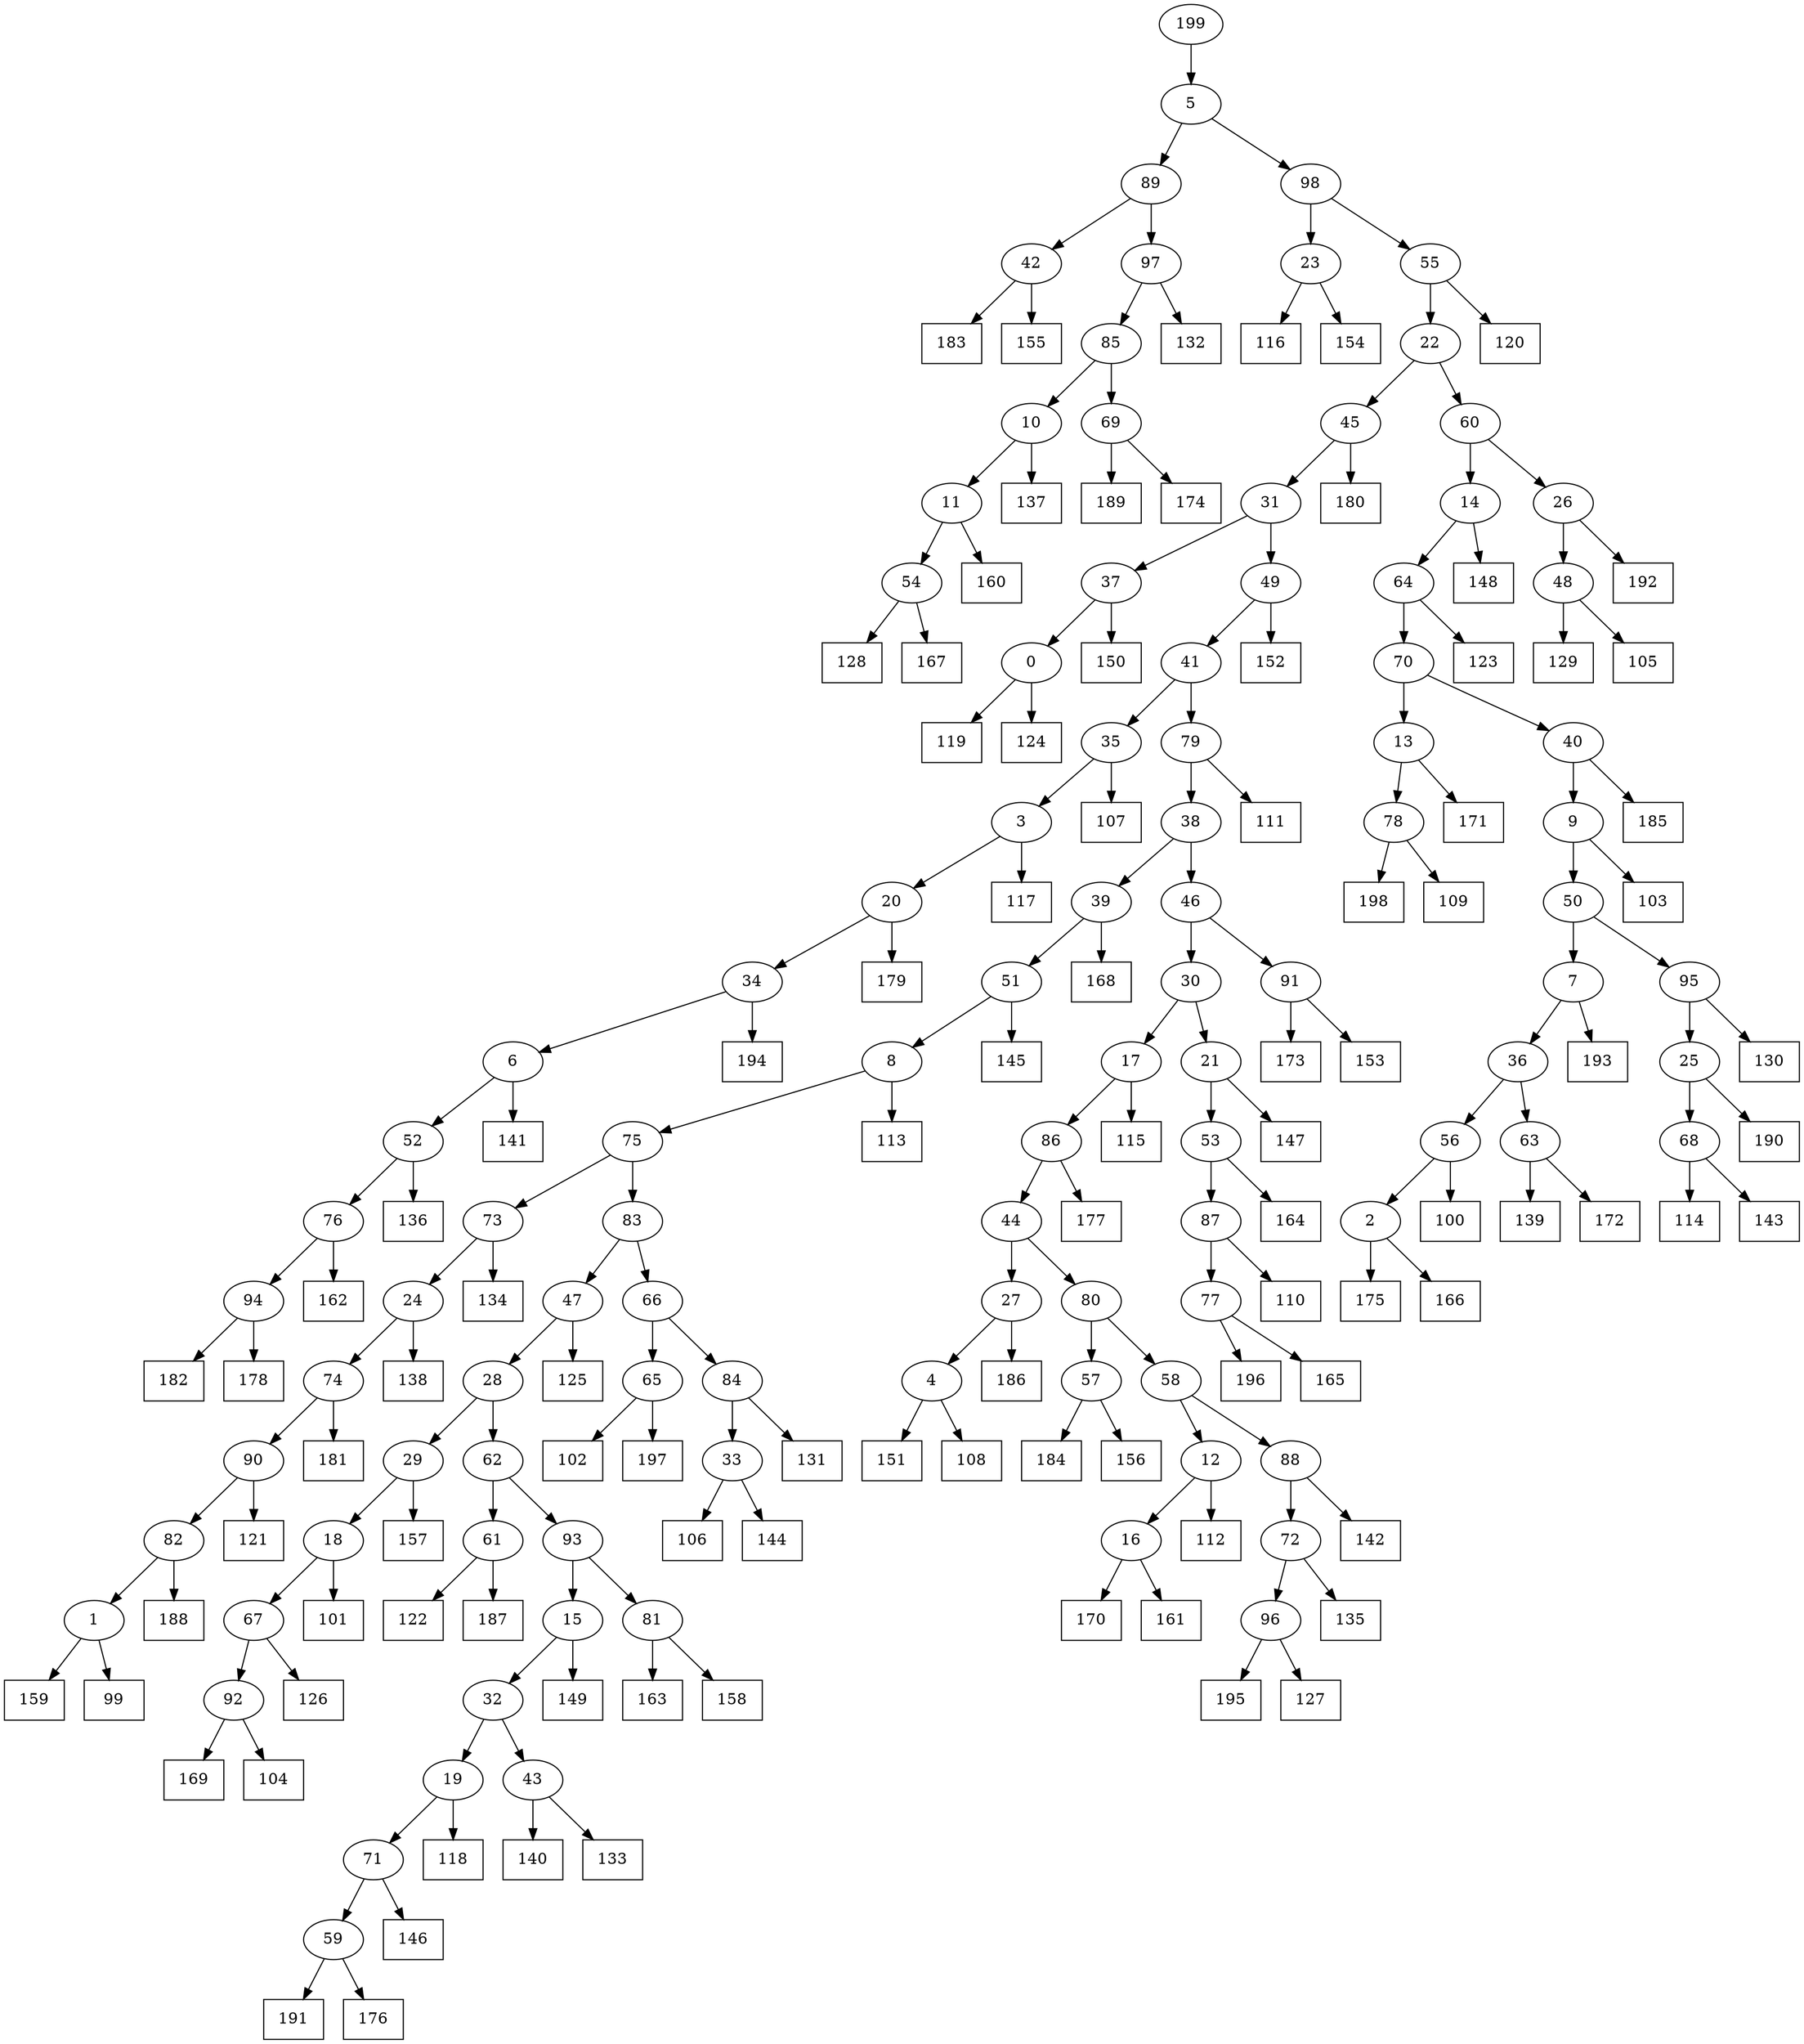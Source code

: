 digraph G {
0[label="0"];
1[label="1"];
2[label="2"];
3[label="3"];
4[label="4"];
5[label="5"];
6[label="6"];
7[label="7"];
8[label="8"];
9[label="9"];
10[label="10"];
11[label="11"];
12[label="12"];
13[label="13"];
14[label="14"];
15[label="15"];
16[label="16"];
17[label="17"];
18[label="18"];
19[label="19"];
20[label="20"];
21[label="21"];
22[label="22"];
23[label="23"];
24[label="24"];
25[label="25"];
26[label="26"];
27[label="27"];
28[label="28"];
29[label="29"];
30[label="30"];
31[label="31"];
32[label="32"];
33[label="33"];
34[label="34"];
35[label="35"];
36[label="36"];
37[label="37"];
38[label="38"];
39[label="39"];
40[label="40"];
41[label="41"];
42[label="42"];
43[label="43"];
44[label="44"];
45[label="45"];
46[label="46"];
47[label="47"];
48[label="48"];
49[label="49"];
50[label="50"];
51[label="51"];
52[label="52"];
53[label="53"];
54[label="54"];
55[label="55"];
56[label="56"];
57[label="57"];
58[label="58"];
59[label="59"];
60[label="60"];
61[label="61"];
62[label="62"];
63[label="63"];
64[label="64"];
65[label="65"];
66[label="66"];
67[label="67"];
68[label="68"];
69[label="69"];
70[label="70"];
71[label="71"];
72[label="72"];
73[label="73"];
74[label="74"];
75[label="75"];
76[label="76"];
77[label="77"];
78[label="78"];
79[label="79"];
80[label="80"];
81[label="81"];
82[label="82"];
83[label="83"];
84[label="84"];
85[label="85"];
86[label="86"];
87[label="87"];
88[label="88"];
89[label="89"];
90[label="90"];
91[label="91"];
92[label="92"];
93[label="93"];
94[label="94"];
95[label="95"];
96[label="96"];
97[label="97"];
98[label="98"];
99[shape=box,label="131"];
100[shape=box,label="173"];
101[shape=box,label="106"];
102[shape=box,label="183"];
103[shape=box,label="132"];
104[shape=box,label="139"];
105[shape=box,label="182"];
106[shape=box,label="188"];
107[shape=box,label="198"];
108[shape=box,label="140"];
109[shape=box,label="170"];
110[shape=box,label="116"];
111[shape=box,label="119"];
112[shape=box,label="159"];
113[shape=box,label="120"];
114[shape=box,label="195"];
115[shape=box,label="110"];
116[shape=box,label="114"];
117[shape=box,label="147"];
118[shape=box,label="111"];
119[shape=box,label="185"];
120[shape=box,label="163"];
121[shape=box,label="122"];
122[shape=box,label="162"];
123[shape=box,label="146"];
124[shape=box,label="154"];
125[shape=box,label="155"];
126[shape=box,label="100"];
127[shape=box,label="112"];
128[shape=box,label="191"];
129[shape=box,label="109"];
130[shape=box,label="157"];
131[shape=box,label="194"];
132[shape=box,label="141"];
133[shape=box,label="142"];
134[shape=box,label="136"];
135[shape=box,label="150"];
136[shape=box,label="129"];
137[shape=box,label="184"];
138[shape=box,label="161"];
139[shape=box,label="156"];
140[shape=box,label="102"];
141[shape=box,label="115"];
142[shape=box,label="149"];
143[shape=box,label="135"];
144[shape=box,label="134"];
145[shape=box,label="117"];
146[shape=box,label="153"];
147[shape=box,label="175"];
148[shape=box,label="107"];
149[shape=box,label="137"];
150[shape=box,label="179"];
151[shape=box,label="126"];
152[shape=box,label="171"];
153[shape=box,label="143"];
154[shape=box,label="105"];
155[shape=box,label="152"];
156[shape=box,label="151"];
157[shape=box,label="103"];
158[shape=box,label="193"];
159[shape=box,label="160"];
160[shape=box,label="144"];
161[shape=box,label="186"];
162[shape=box,label="148"];
163[shape=box,label="168"];
164[shape=box,label="128"];
165[shape=box,label="190"];
166[shape=box,label="101"];
167[shape=box,label="181"];
168[shape=box,label="197"];
169[shape=box,label="123"];
170[shape=box,label="138"];
171[shape=box,label="158"];
172[shape=box,label="176"];
173[shape=box,label="108"];
174[shape=box,label="196"];
175[shape=box,label="178"];
176[shape=box,label="118"];
177[shape=box,label="124"];
178[shape=box,label="113"];
179[shape=box,label="145"];
180[shape=box,label="192"];
181[shape=box,label="165"];
182[shape=box,label="121"];
183[shape=box,label="133"];
184[shape=box,label="187"];
185[shape=box,label="189"];
186[shape=box,label="180"];
187[shape=box,label="172"];
188[shape=box,label="164"];
189[shape=box,label="99"];
190[shape=box,label="177"];
191[shape=box,label="167"];
192[shape=box,label="166"];
193[shape=box,label="125"];
194[shape=box,label="127"];
195[shape=box,label="130"];
196[shape=box,label="169"];
197[shape=box,label="174"];
198[shape=box,label="104"];
199[label="199"];
49->155 ;
88->133 ;
33->160 ;
97->103 ;
42->102 ;
23->124 ;
0->111 ;
61->184 ;
19->176 ;
56->126 ;
43->108 ;
91->100 ;
81->120 ;
34->131 ;
9->157 ;
3->20 ;
8->178 ;
42->125 ;
61->121 ;
80->58 ;
21->117 ;
74->90 ;
29->130 ;
64->70 ;
54->164 ;
3->145 ;
39->163 ;
18->166 ;
1->112 ;
14->162 ;
60->14 ;
17->141 ;
50->7 ;
69->185 ;
78->107 ;
92->198 ;
11->159 ;
18->67 ;
84->99 ;
59->172 ;
90->182 ;
52->134 ;
72->143 ;
86->44 ;
73->144 ;
49->41 ;
55->113 ;
13->152 ;
65->140 ;
81->171 ;
27->161 ;
21->53 ;
94->175 ;
63->187 ;
77->174 ;
40->9 ;
7->158 ;
39->51 ;
51->179 ;
80->57 ;
57->137 ;
91->146 ;
93->81 ;
95->195 ;
6->52 ;
52->76 ;
2->192 ;
35->148 ;
64->169 ;
62->61 ;
2->147 ;
7->36 ;
25->68 ;
68->153 ;
50->95 ;
68->116 ;
70->40 ;
40->119 ;
33->101 ;
4->156 ;
71->123 ;
46->30 ;
30->17 ;
36->56 ;
53->87 ;
44->80 ;
29->18 ;
47->28 ;
28->29 ;
96->114 ;
32->43 ;
43->183 ;
88->72 ;
41->79 ;
79->118 ;
38->46 ;
46->91 ;
16->109 ;
67->151 ;
62->93 ;
6->132 ;
78->129 ;
76->122 ;
24->74 ;
22->60 ;
13->78 ;
0->177 ;
27->4 ;
4->173 ;
28->62 ;
93->15 ;
15->32 ;
83->47 ;
47->193 ;
87->77 ;
77->181 ;
44->27 ;
53->188 ;
82->1 ;
1->189 ;
59->128 ;
11->54 ;
54->191 ;
79->38 ;
51->8 ;
199->5 ;
30->21 ;
14->64 ;
66->84 ;
84->33 ;
71->59 ;
36->63 ;
63->104 ;
85->69 ;
95->25 ;
25->165 ;
74->167 ;
90->82 ;
82->106 ;
70->13 ;
22->45 ;
45->186 ;
9->50 ;
72->96 ;
96->194 ;
69->197 ;
24->170 ;
73->24 ;
12->16 ;
16->138 ;
57->139 ;
26->180 ;
20->34 ;
34->6 ;
89->42 ;
66->65 ;
60->26 ;
5->89 ;
5->98 ;
58->88 ;
89->97 ;
97->85 ;
37->0 ;
98->55 ;
55->22 ;
35->3 ;
26->48 ;
48->154 ;
32->19 ;
19->71 ;
87->115 ;
75->83 ;
83->66 ;
10->11 ;
67->92 ;
92->196 ;
15->142 ;
17->86 ;
86->190 ;
20->150 ;
76->94 ;
94->105 ;
38->39 ;
75->73 ;
48->136 ;
58->12 ;
12->127 ;
41->35 ;
98->23 ;
23->110 ;
56->2 ;
45->31 ;
31->49 ;
65->168 ;
31->37 ;
37->135 ;
8->75 ;
85->10 ;
10->149 ;
}
